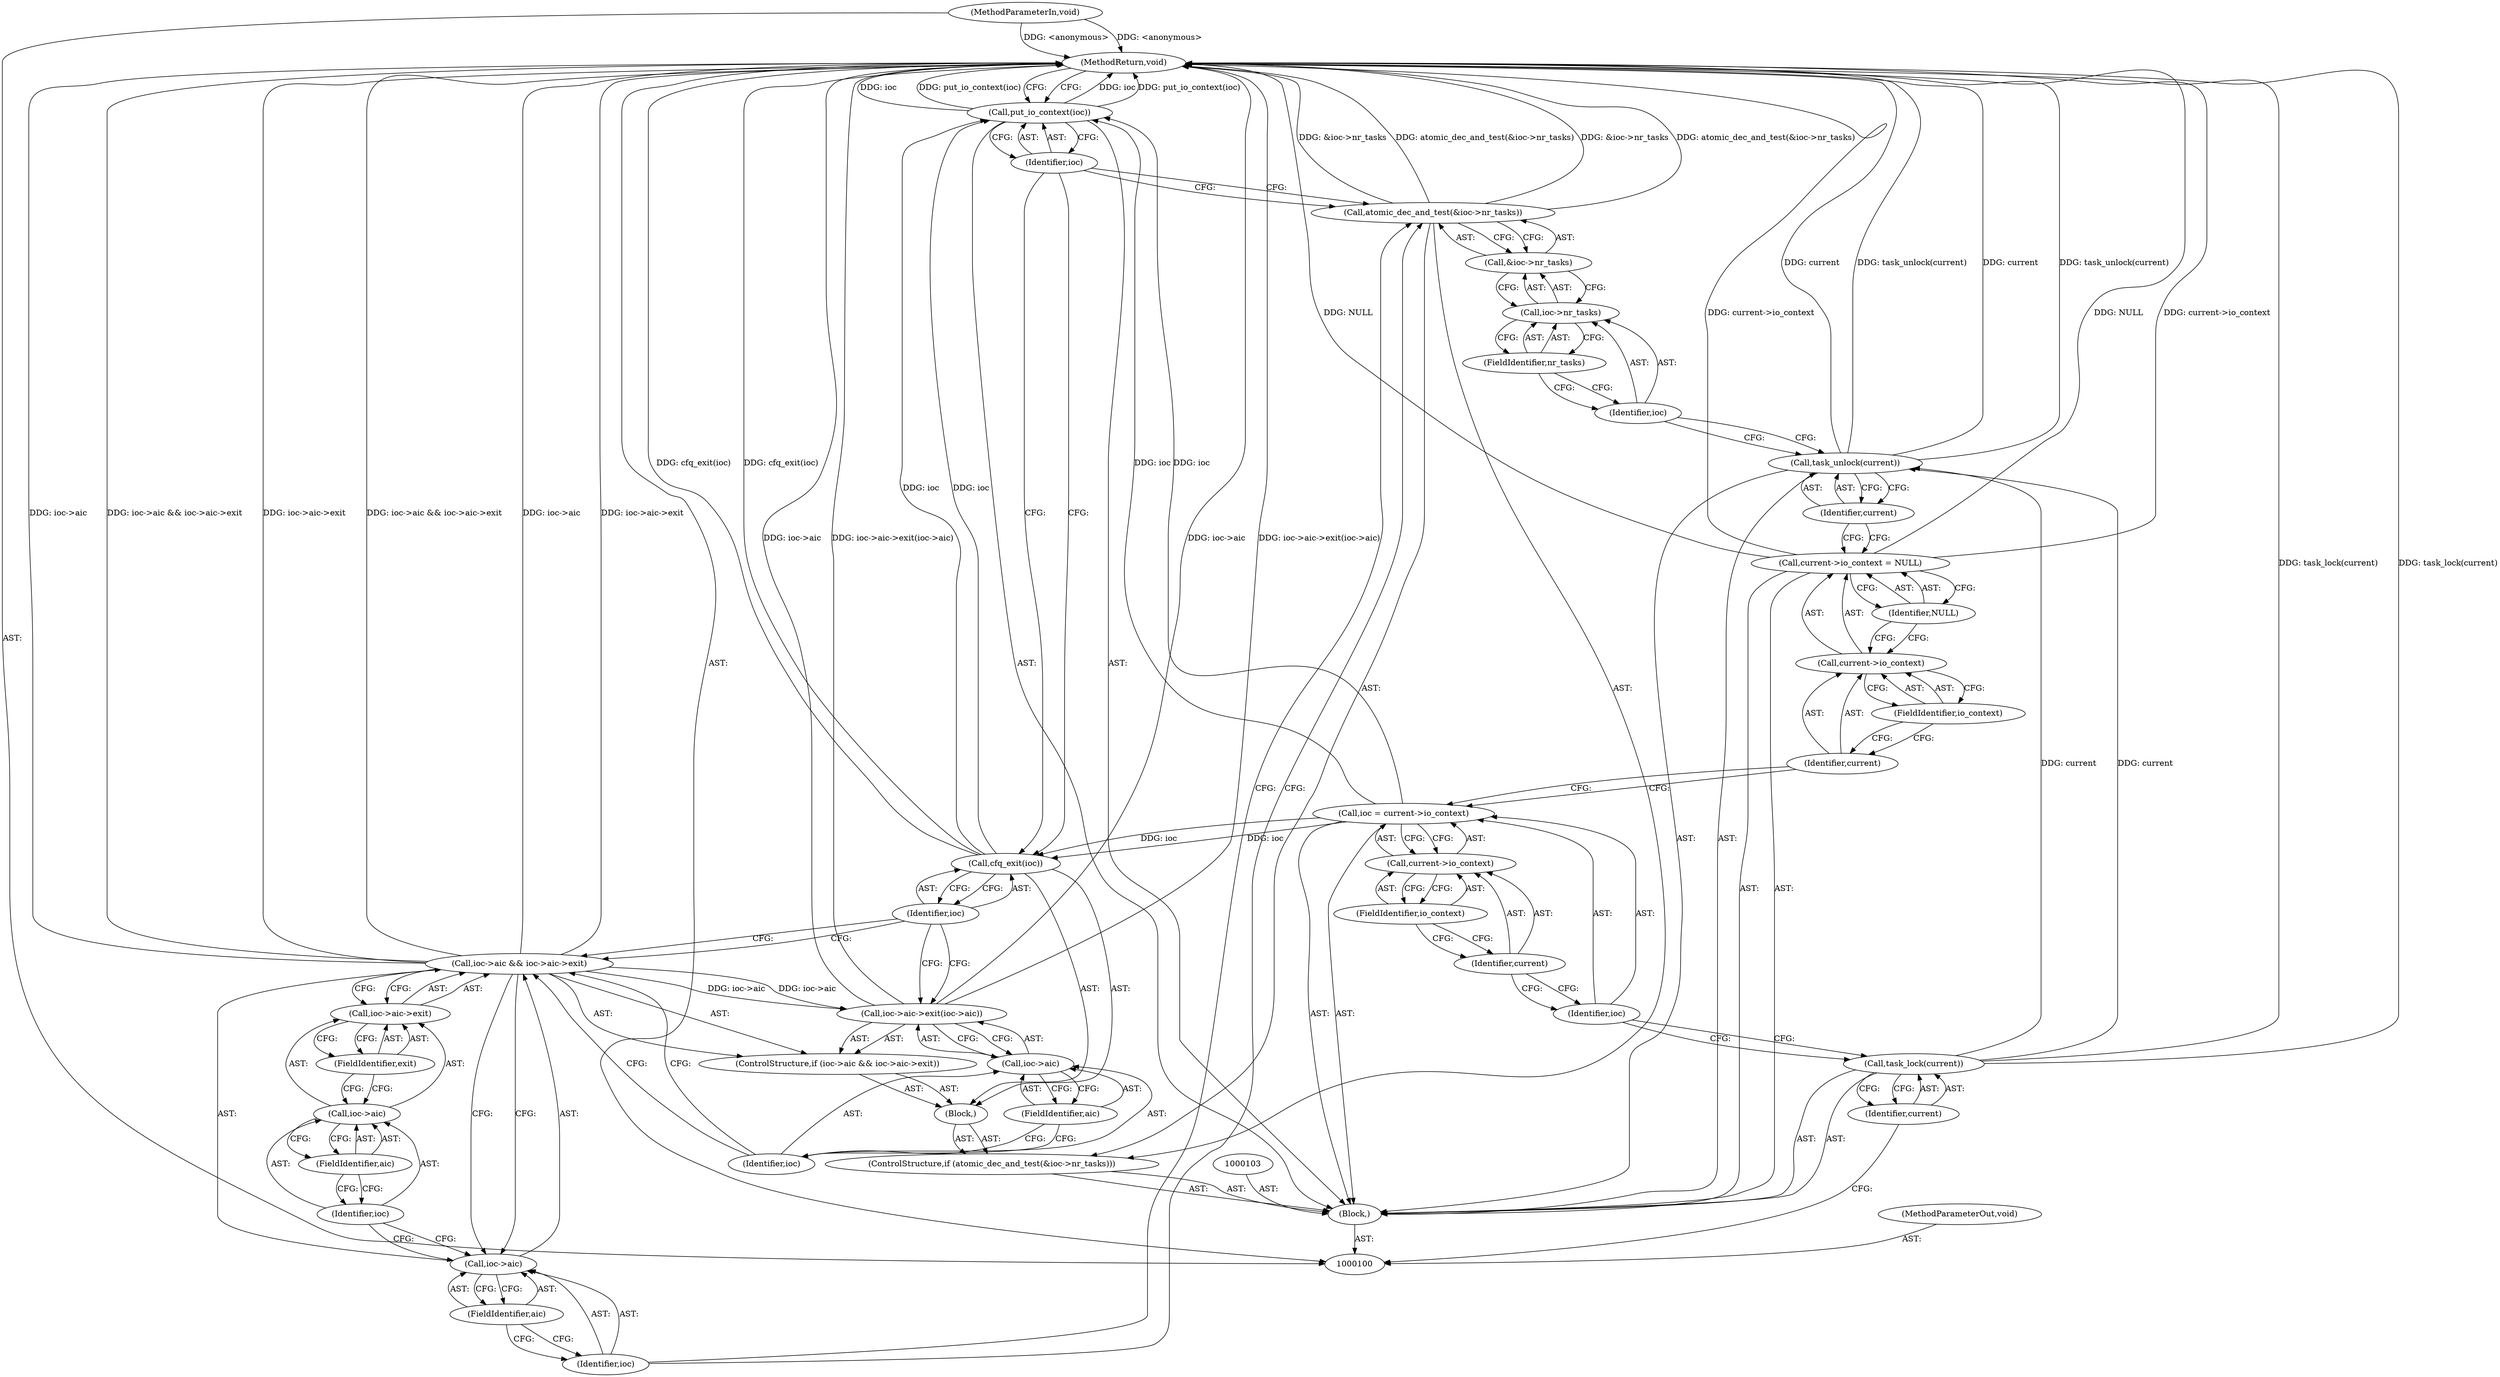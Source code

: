 digraph "0_linux_61cc74fbb87af6aa551a06a370590c9bc07e29d9" {
"1000143" [label="(MethodReturn,void)"];
"1000101" [label="(MethodParameterIn,void)"];
"1000191" [label="(MethodParameterOut,void)"];
"1000118" [label="(ControlStructure,if (atomic_dec_and_test(&ioc->nr_tasks)))"];
"1000120" [label="(Call,&ioc->nr_tasks)"];
"1000121" [label="(Call,ioc->nr_tasks)"];
"1000122" [label="(Identifier,ioc)"];
"1000123" [label="(FieldIdentifier,nr_tasks)"];
"1000124" [label="(Block,)"];
"1000119" [label="(Call,atomic_dec_and_test(&ioc->nr_tasks))"];
"1000129" [label="(FieldIdentifier,aic)"];
"1000130" [label="(Call,ioc->aic->exit)"];
"1000131" [label="(Call,ioc->aic)"];
"1000132" [label="(Identifier,ioc)"];
"1000125" [label="(ControlStructure,if (ioc->aic && ioc->aic->exit))"];
"1000133" [label="(FieldIdentifier,aic)"];
"1000134" [label="(FieldIdentifier,exit)"];
"1000126" [label="(Call,ioc->aic && ioc->aic->exit)"];
"1000127" [label="(Call,ioc->aic)"];
"1000128" [label="(Identifier,ioc)"];
"1000136" [label="(Call,ioc->aic)"];
"1000137" [label="(Identifier,ioc)"];
"1000138" [label="(FieldIdentifier,aic)"];
"1000135" [label="(Call,ioc->aic->exit(ioc->aic))"];
"1000140" [label="(Identifier,ioc)"];
"1000139" [label="(Call,cfq_exit(ioc))"];
"1000141" [label="(Call,put_io_context(ioc))"];
"1000142" [label="(Identifier,ioc)"];
"1000102" [label="(Block,)"];
"1000104" [label="(Call,task_lock(current))"];
"1000105" [label="(Identifier,current)"];
"1000106" [label="(Call,ioc = current->io_context)"];
"1000107" [label="(Identifier,ioc)"];
"1000110" [label="(FieldIdentifier,io_context)"];
"1000108" [label="(Call,current->io_context)"];
"1000109" [label="(Identifier,current)"];
"1000111" [label="(Call,current->io_context = NULL)"];
"1000112" [label="(Call,current->io_context)"];
"1000113" [label="(Identifier,current)"];
"1000114" [label="(FieldIdentifier,io_context)"];
"1000115" [label="(Identifier,NULL)"];
"1000116" [label="(Call,task_unlock(current))"];
"1000117" [label="(Identifier,current)"];
"1000143" -> "1000100"  [label="AST: "];
"1000143" -> "1000141"  [label="CFG: "];
"1000116" -> "1000143"  [label="DDG: current"];
"1000116" -> "1000143"  [label="DDG: task_unlock(current)"];
"1000141" -> "1000143"  [label="DDG: ioc"];
"1000141" -> "1000143"  [label="DDG: put_io_context(ioc)"];
"1000104" -> "1000143"  [label="DDG: task_lock(current)"];
"1000111" -> "1000143"  [label="DDG: NULL"];
"1000111" -> "1000143"  [label="DDG: current->io_context"];
"1000126" -> "1000143"  [label="DDG: ioc->aic"];
"1000126" -> "1000143"  [label="DDG: ioc->aic->exit"];
"1000126" -> "1000143"  [label="DDG: ioc->aic && ioc->aic->exit"];
"1000135" -> "1000143"  [label="DDG: ioc->aic"];
"1000135" -> "1000143"  [label="DDG: ioc->aic->exit(ioc->aic)"];
"1000119" -> "1000143"  [label="DDG: atomic_dec_and_test(&ioc->nr_tasks)"];
"1000119" -> "1000143"  [label="DDG: &ioc->nr_tasks"];
"1000139" -> "1000143"  [label="DDG: cfq_exit(ioc)"];
"1000101" -> "1000143"  [label="DDG: <anonymous>"];
"1000101" -> "1000100"  [label="AST: "];
"1000101" -> "1000143"  [label="DDG: <anonymous>"];
"1000191" -> "1000100"  [label="AST: "];
"1000118" -> "1000102"  [label="AST: "];
"1000119" -> "1000118"  [label="AST: "];
"1000124" -> "1000118"  [label="AST: "];
"1000120" -> "1000119"  [label="AST: "];
"1000120" -> "1000121"  [label="CFG: "];
"1000121" -> "1000120"  [label="AST: "];
"1000119" -> "1000120"  [label="CFG: "];
"1000121" -> "1000120"  [label="AST: "];
"1000121" -> "1000123"  [label="CFG: "];
"1000122" -> "1000121"  [label="AST: "];
"1000123" -> "1000121"  [label="AST: "];
"1000120" -> "1000121"  [label="CFG: "];
"1000122" -> "1000121"  [label="AST: "];
"1000122" -> "1000116"  [label="CFG: "];
"1000123" -> "1000122"  [label="CFG: "];
"1000123" -> "1000121"  [label="AST: "];
"1000123" -> "1000122"  [label="CFG: "];
"1000121" -> "1000123"  [label="CFG: "];
"1000124" -> "1000118"  [label="AST: "];
"1000125" -> "1000124"  [label="AST: "];
"1000139" -> "1000124"  [label="AST: "];
"1000119" -> "1000118"  [label="AST: "];
"1000119" -> "1000120"  [label="CFG: "];
"1000120" -> "1000119"  [label="AST: "];
"1000128" -> "1000119"  [label="CFG: "];
"1000142" -> "1000119"  [label="CFG: "];
"1000119" -> "1000143"  [label="DDG: atomic_dec_and_test(&ioc->nr_tasks)"];
"1000119" -> "1000143"  [label="DDG: &ioc->nr_tasks"];
"1000129" -> "1000127"  [label="AST: "];
"1000129" -> "1000128"  [label="CFG: "];
"1000127" -> "1000129"  [label="CFG: "];
"1000130" -> "1000126"  [label="AST: "];
"1000130" -> "1000134"  [label="CFG: "];
"1000131" -> "1000130"  [label="AST: "];
"1000134" -> "1000130"  [label="AST: "];
"1000126" -> "1000130"  [label="CFG: "];
"1000131" -> "1000130"  [label="AST: "];
"1000131" -> "1000133"  [label="CFG: "];
"1000132" -> "1000131"  [label="AST: "];
"1000133" -> "1000131"  [label="AST: "];
"1000134" -> "1000131"  [label="CFG: "];
"1000132" -> "1000131"  [label="AST: "];
"1000132" -> "1000127"  [label="CFG: "];
"1000133" -> "1000132"  [label="CFG: "];
"1000125" -> "1000124"  [label="AST: "];
"1000126" -> "1000125"  [label="AST: "];
"1000135" -> "1000125"  [label="AST: "];
"1000133" -> "1000131"  [label="AST: "];
"1000133" -> "1000132"  [label="CFG: "];
"1000131" -> "1000133"  [label="CFG: "];
"1000134" -> "1000130"  [label="AST: "];
"1000134" -> "1000131"  [label="CFG: "];
"1000130" -> "1000134"  [label="CFG: "];
"1000126" -> "1000125"  [label="AST: "];
"1000126" -> "1000127"  [label="CFG: "];
"1000126" -> "1000130"  [label="CFG: "];
"1000127" -> "1000126"  [label="AST: "];
"1000130" -> "1000126"  [label="AST: "];
"1000137" -> "1000126"  [label="CFG: "];
"1000140" -> "1000126"  [label="CFG: "];
"1000126" -> "1000143"  [label="DDG: ioc->aic"];
"1000126" -> "1000143"  [label="DDG: ioc->aic->exit"];
"1000126" -> "1000143"  [label="DDG: ioc->aic && ioc->aic->exit"];
"1000126" -> "1000135"  [label="DDG: ioc->aic"];
"1000127" -> "1000126"  [label="AST: "];
"1000127" -> "1000129"  [label="CFG: "];
"1000128" -> "1000127"  [label="AST: "];
"1000129" -> "1000127"  [label="AST: "];
"1000132" -> "1000127"  [label="CFG: "];
"1000126" -> "1000127"  [label="CFG: "];
"1000128" -> "1000127"  [label="AST: "];
"1000128" -> "1000119"  [label="CFG: "];
"1000129" -> "1000128"  [label="CFG: "];
"1000136" -> "1000135"  [label="AST: "];
"1000136" -> "1000138"  [label="CFG: "];
"1000137" -> "1000136"  [label="AST: "];
"1000138" -> "1000136"  [label="AST: "];
"1000135" -> "1000136"  [label="CFG: "];
"1000137" -> "1000136"  [label="AST: "];
"1000137" -> "1000126"  [label="CFG: "];
"1000138" -> "1000137"  [label="CFG: "];
"1000138" -> "1000136"  [label="AST: "];
"1000138" -> "1000137"  [label="CFG: "];
"1000136" -> "1000138"  [label="CFG: "];
"1000135" -> "1000125"  [label="AST: "];
"1000135" -> "1000136"  [label="CFG: "];
"1000136" -> "1000135"  [label="AST: "];
"1000140" -> "1000135"  [label="CFG: "];
"1000135" -> "1000143"  [label="DDG: ioc->aic"];
"1000135" -> "1000143"  [label="DDG: ioc->aic->exit(ioc->aic)"];
"1000126" -> "1000135"  [label="DDG: ioc->aic"];
"1000140" -> "1000139"  [label="AST: "];
"1000140" -> "1000135"  [label="CFG: "];
"1000140" -> "1000126"  [label="CFG: "];
"1000139" -> "1000140"  [label="CFG: "];
"1000139" -> "1000124"  [label="AST: "];
"1000139" -> "1000140"  [label="CFG: "];
"1000140" -> "1000139"  [label="AST: "];
"1000142" -> "1000139"  [label="CFG: "];
"1000139" -> "1000143"  [label="DDG: cfq_exit(ioc)"];
"1000106" -> "1000139"  [label="DDG: ioc"];
"1000139" -> "1000141"  [label="DDG: ioc"];
"1000141" -> "1000102"  [label="AST: "];
"1000141" -> "1000142"  [label="CFG: "];
"1000142" -> "1000141"  [label="AST: "];
"1000143" -> "1000141"  [label="CFG: "];
"1000141" -> "1000143"  [label="DDG: ioc"];
"1000141" -> "1000143"  [label="DDG: put_io_context(ioc)"];
"1000106" -> "1000141"  [label="DDG: ioc"];
"1000139" -> "1000141"  [label="DDG: ioc"];
"1000142" -> "1000141"  [label="AST: "];
"1000142" -> "1000139"  [label="CFG: "];
"1000142" -> "1000119"  [label="CFG: "];
"1000141" -> "1000142"  [label="CFG: "];
"1000102" -> "1000100"  [label="AST: "];
"1000103" -> "1000102"  [label="AST: "];
"1000104" -> "1000102"  [label="AST: "];
"1000106" -> "1000102"  [label="AST: "];
"1000111" -> "1000102"  [label="AST: "];
"1000116" -> "1000102"  [label="AST: "];
"1000118" -> "1000102"  [label="AST: "];
"1000141" -> "1000102"  [label="AST: "];
"1000104" -> "1000102"  [label="AST: "];
"1000104" -> "1000105"  [label="CFG: "];
"1000105" -> "1000104"  [label="AST: "];
"1000107" -> "1000104"  [label="CFG: "];
"1000104" -> "1000143"  [label="DDG: task_lock(current)"];
"1000104" -> "1000116"  [label="DDG: current"];
"1000105" -> "1000104"  [label="AST: "];
"1000105" -> "1000100"  [label="CFG: "];
"1000104" -> "1000105"  [label="CFG: "];
"1000106" -> "1000102"  [label="AST: "];
"1000106" -> "1000108"  [label="CFG: "];
"1000107" -> "1000106"  [label="AST: "];
"1000108" -> "1000106"  [label="AST: "];
"1000113" -> "1000106"  [label="CFG: "];
"1000106" -> "1000139"  [label="DDG: ioc"];
"1000106" -> "1000141"  [label="DDG: ioc"];
"1000107" -> "1000106"  [label="AST: "];
"1000107" -> "1000104"  [label="CFG: "];
"1000109" -> "1000107"  [label="CFG: "];
"1000110" -> "1000108"  [label="AST: "];
"1000110" -> "1000109"  [label="CFG: "];
"1000108" -> "1000110"  [label="CFG: "];
"1000108" -> "1000106"  [label="AST: "];
"1000108" -> "1000110"  [label="CFG: "];
"1000109" -> "1000108"  [label="AST: "];
"1000110" -> "1000108"  [label="AST: "];
"1000106" -> "1000108"  [label="CFG: "];
"1000109" -> "1000108"  [label="AST: "];
"1000109" -> "1000107"  [label="CFG: "];
"1000110" -> "1000109"  [label="CFG: "];
"1000111" -> "1000102"  [label="AST: "];
"1000111" -> "1000115"  [label="CFG: "];
"1000112" -> "1000111"  [label="AST: "];
"1000115" -> "1000111"  [label="AST: "];
"1000117" -> "1000111"  [label="CFG: "];
"1000111" -> "1000143"  [label="DDG: NULL"];
"1000111" -> "1000143"  [label="DDG: current->io_context"];
"1000112" -> "1000111"  [label="AST: "];
"1000112" -> "1000114"  [label="CFG: "];
"1000113" -> "1000112"  [label="AST: "];
"1000114" -> "1000112"  [label="AST: "];
"1000115" -> "1000112"  [label="CFG: "];
"1000113" -> "1000112"  [label="AST: "];
"1000113" -> "1000106"  [label="CFG: "];
"1000114" -> "1000113"  [label="CFG: "];
"1000114" -> "1000112"  [label="AST: "];
"1000114" -> "1000113"  [label="CFG: "];
"1000112" -> "1000114"  [label="CFG: "];
"1000115" -> "1000111"  [label="AST: "];
"1000115" -> "1000112"  [label="CFG: "];
"1000111" -> "1000115"  [label="CFG: "];
"1000116" -> "1000102"  [label="AST: "];
"1000116" -> "1000117"  [label="CFG: "];
"1000117" -> "1000116"  [label="AST: "];
"1000122" -> "1000116"  [label="CFG: "];
"1000116" -> "1000143"  [label="DDG: current"];
"1000116" -> "1000143"  [label="DDG: task_unlock(current)"];
"1000104" -> "1000116"  [label="DDG: current"];
"1000117" -> "1000116"  [label="AST: "];
"1000117" -> "1000111"  [label="CFG: "];
"1000116" -> "1000117"  [label="CFG: "];
}
